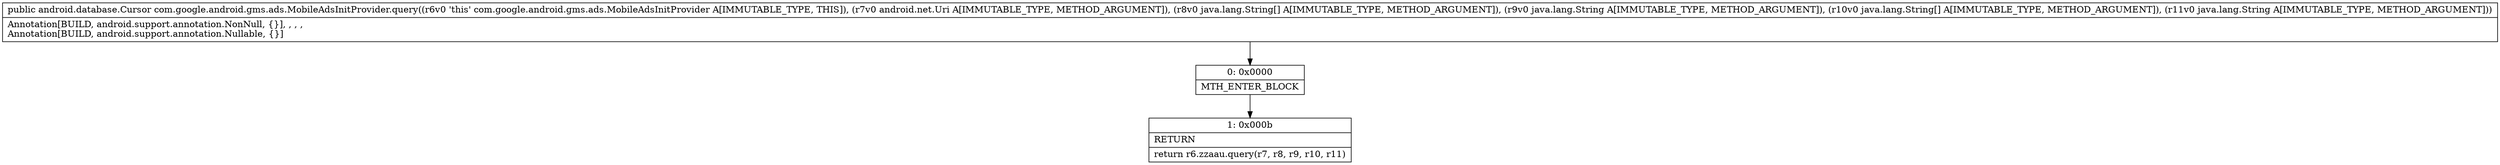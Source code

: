 digraph "CFG forcom.google.android.gms.ads.MobileAdsInitProvider.query(Landroid\/net\/Uri;[Ljava\/lang\/String;Ljava\/lang\/String;[Ljava\/lang\/String;Ljava\/lang\/String;)Landroid\/database\/Cursor;" {
Node_0 [shape=record,label="{0\:\ 0x0000|MTH_ENTER_BLOCK\l}"];
Node_1 [shape=record,label="{1\:\ 0x000b|RETURN\l|return r6.zzaau.query(r7, r8, r9, r10, r11)\l}"];
MethodNode[shape=record,label="{public android.database.Cursor com.google.android.gms.ads.MobileAdsInitProvider.query((r6v0 'this' com.google.android.gms.ads.MobileAdsInitProvider A[IMMUTABLE_TYPE, THIS]), (r7v0 android.net.Uri A[IMMUTABLE_TYPE, METHOD_ARGUMENT]), (r8v0 java.lang.String[] A[IMMUTABLE_TYPE, METHOD_ARGUMENT]), (r9v0 java.lang.String A[IMMUTABLE_TYPE, METHOD_ARGUMENT]), (r10v0 java.lang.String[] A[IMMUTABLE_TYPE, METHOD_ARGUMENT]), (r11v0 java.lang.String A[IMMUTABLE_TYPE, METHOD_ARGUMENT]))  | Annotation[BUILD, android.support.annotation.NonNull, \{\}], , , , \lAnnotation[BUILD, android.support.annotation.Nullable, \{\}]\l}"];
MethodNode -> Node_0;
Node_0 -> Node_1;
}

